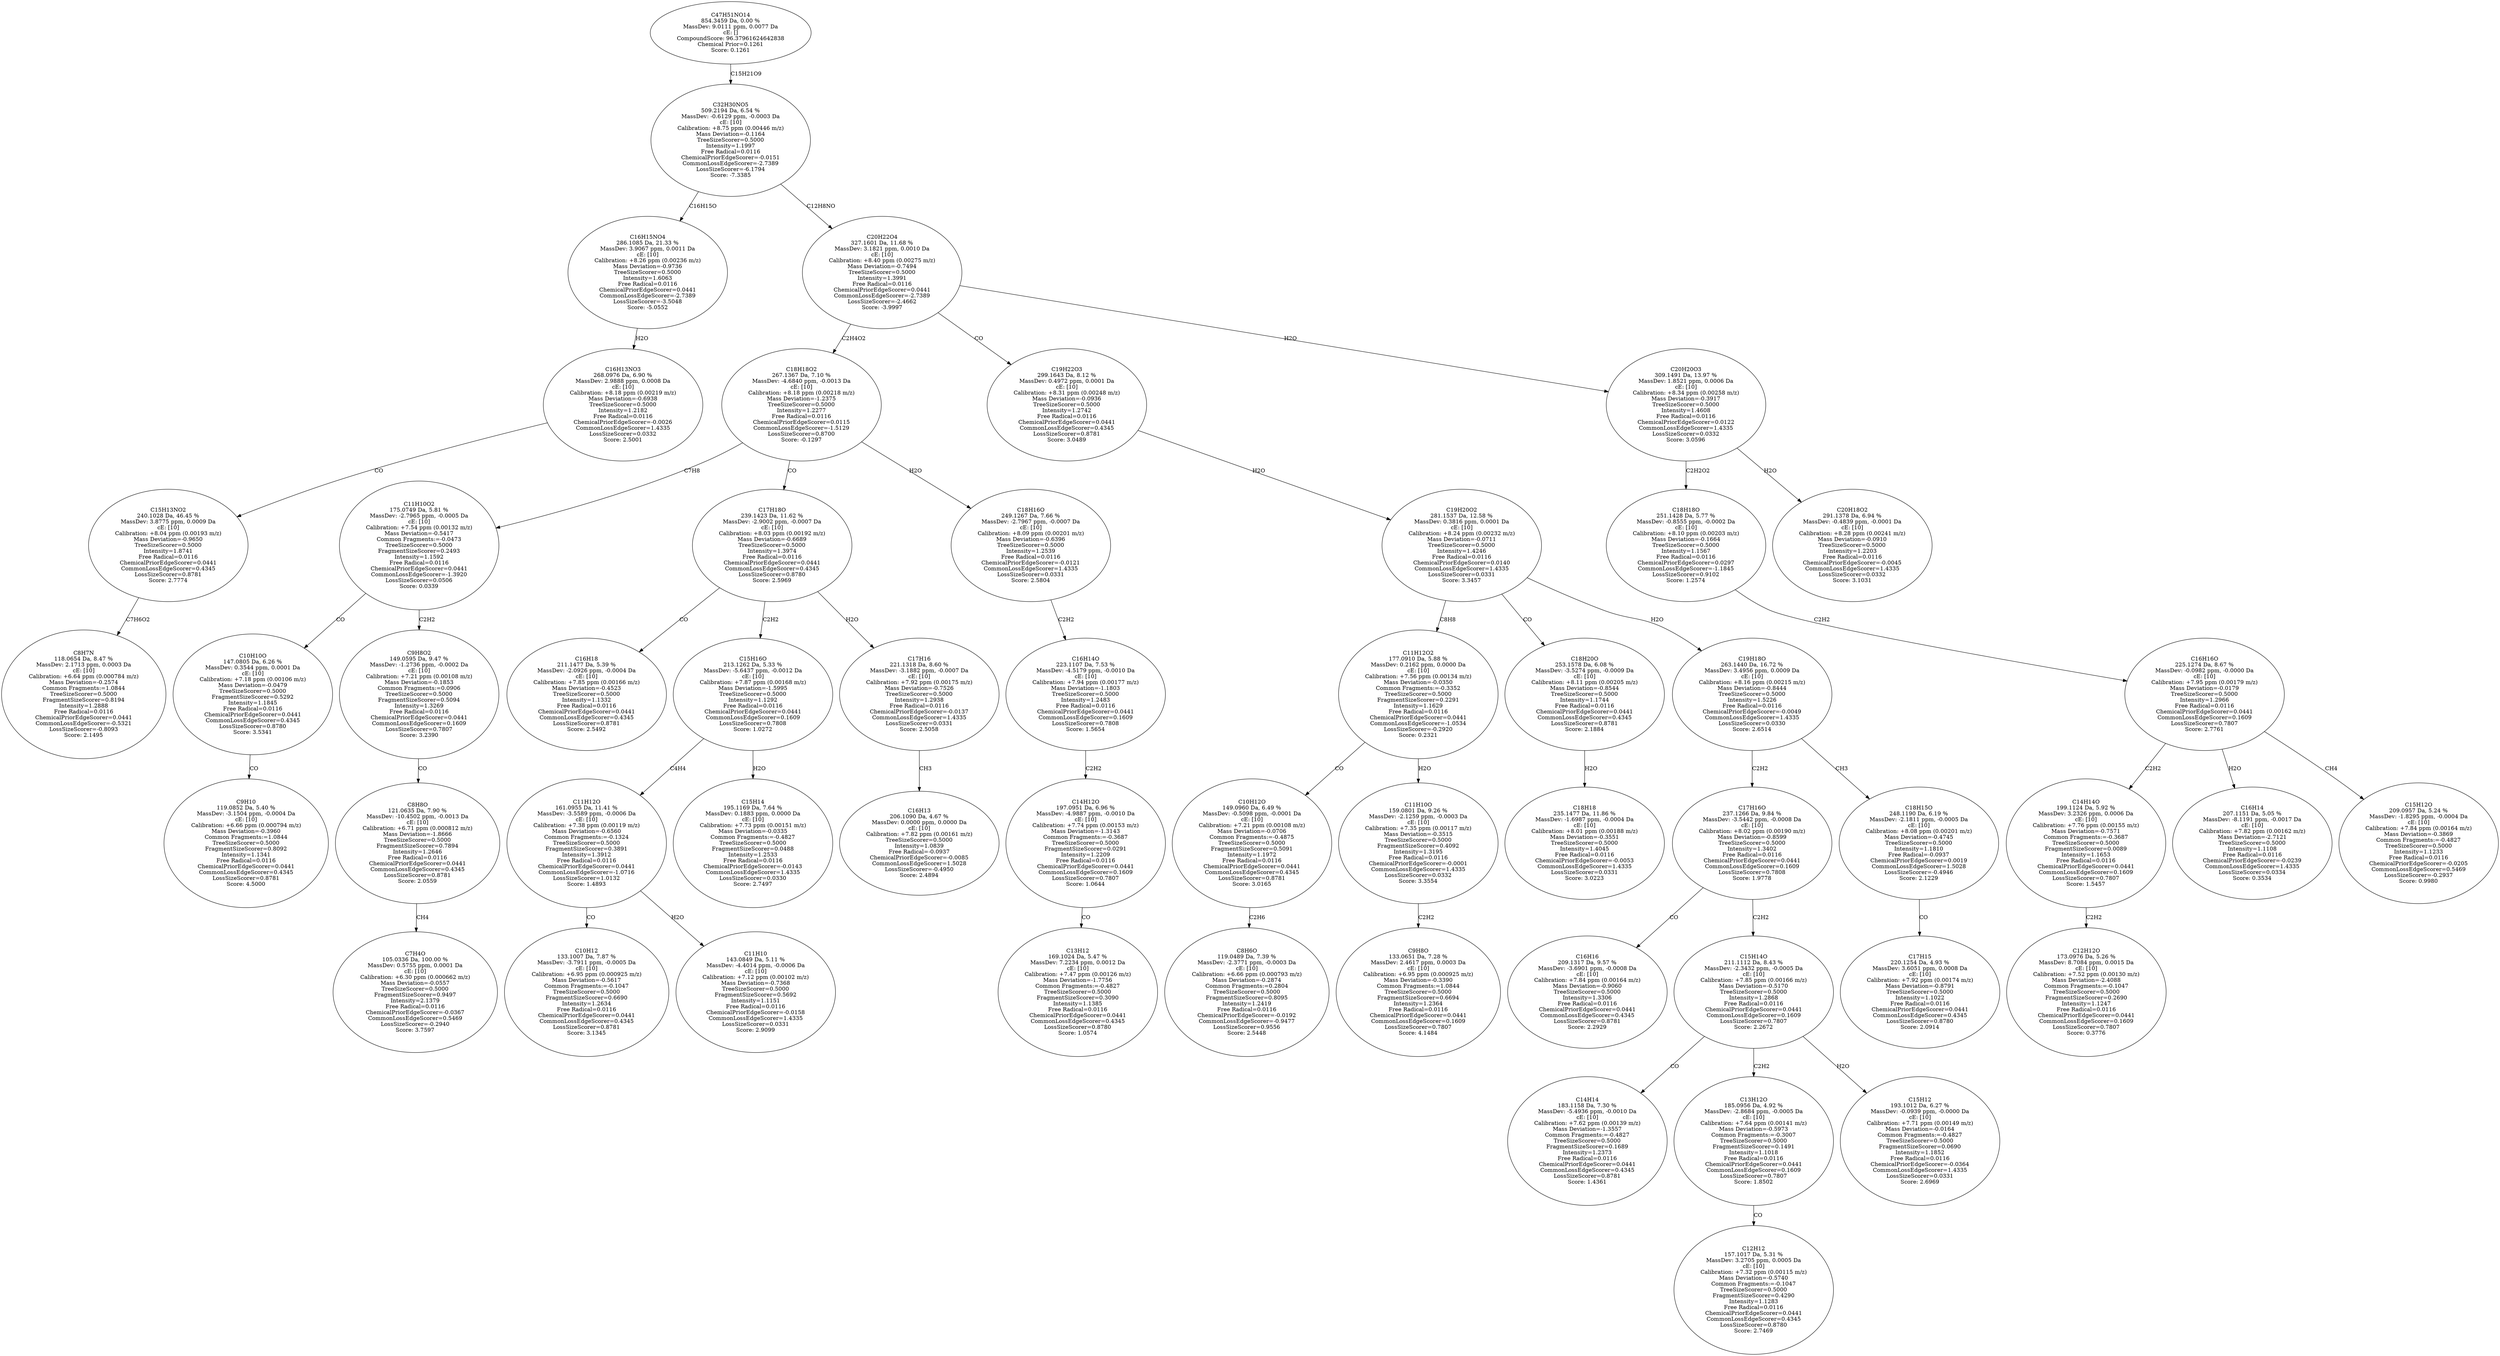 strict digraph {
v1 [label="C8H7N\n118.0654 Da, 8.47 %\nMassDev: 2.1713 ppm, 0.0003 Da\ncE: [10]\nCalibration: +6.64 ppm (0.000784 m/z)\nMass Deviation=-0.2574\nCommon Fragments:=1.0844\nTreeSizeScorer=0.5000\nFragmentSizeScorer=0.8194\nIntensity=1.2888\nFree Radical=0.0116\nChemicalPriorEdgeScorer=0.0441\nCommonLossEdgeScorer=-0.5321\nLossSizeScorer=-0.8093\nScore: 2.1495"];
v2 [label="C15H13NO2\n240.1028 Da, 46.45 %\nMassDev: 3.8775 ppm, 0.0009 Da\ncE: [10]\nCalibration: +8.04 ppm (0.00193 m/z)\nMass Deviation=-0.9650\nTreeSizeScorer=0.5000\nIntensity=1.8741\nFree Radical=0.0116\nChemicalPriorEdgeScorer=0.0441\nCommonLossEdgeScorer=0.4345\nLossSizeScorer=0.8781\nScore: 2.7774"];
v3 [label="C16H13NO3\n268.0976 Da, 6.90 %\nMassDev: 2.9888 ppm, 0.0008 Da\ncE: [10]\nCalibration: +8.18 ppm (0.00219 m/z)\nMass Deviation=-0.6938\nTreeSizeScorer=0.5000\nIntensity=1.2182\nFree Radical=0.0116\nChemicalPriorEdgeScorer=-0.0026\nCommonLossEdgeScorer=1.4335\nLossSizeScorer=0.0332\nScore: 2.5001"];
v4 [label="C16H15NO4\n286.1085 Da, 21.33 %\nMassDev: 3.9067 ppm, 0.0011 Da\ncE: [10]\nCalibration: +8.26 ppm (0.00236 m/z)\nMass Deviation=-0.9736\nTreeSizeScorer=0.5000\nIntensity=1.6063\nFree Radical=0.0116\nChemicalPriorEdgeScorer=0.0441\nCommonLossEdgeScorer=-2.7389\nLossSizeScorer=-3.5048\nScore: -5.0552"];
v5 [label="C9H10\n119.0852 Da, 5.40 %\nMassDev: -3.1504 ppm, -0.0004 Da\ncE: [10]\nCalibration: +6.66 ppm (0.000794 m/z)\nMass Deviation=-0.3960\nCommon Fragments:=1.0844\nTreeSizeScorer=0.5000\nFragmentSizeScorer=0.8092\nIntensity=1.1341\nFree Radical=0.0116\nChemicalPriorEdgeScorer=0.0441\nCommonLossEdgeScorer=0.4345\nLossSizeScorer=0.8781\nScore: 4.5000"];
v6 [label="C10H10O\n147.0805 Da, 6.26 %\nMassDev: 0.3544 ppm, 0.0001 Da\ncE: [10]\nCalibration: +7.18 ppm (0.00106 m/z)\nMass Deviation=-0.0479\nTreeSizeScorer=0.5000\nFragmentSizeScorer=0.5292\nIntensity=1.1845\nFree Radical=0.0116\nChemicalPriorEdgeScorer=0.0441\nCommonLossEdgeScorer=0.4345\nLossSizeScorer=0.8780\nScore: 3.5341"];
v7 [label="C7H4O\n105.0336 Da, 100.00 %\nMassDev: 0.5755 ppm, 0.0001 Da\ncE: [10]\nCalibration: +6.30 ppm (0.000662 m/z)\nMass Deviation=-0.0557\nTreeSizeScorer=0.5000\nFragmentSizeScorer=0.9497\nIntensity=2.1379\nFree Radical=0.0116\nChemicalPriorEdgeScorer=-0.0367\nCommonLossEdgeScorer=0.5469\nLossSizeScorer=-0.2940\nScore: 3.7597"];
v8 [label="C8H8O\n121.0635 Da, 7.90 %\nMassDev: -10.4502 ppm, -0.0013 Da\ncE: [10]\nCalibration: +6.71 ppm (0.000812 m/z)\nMass Deviation=-1.8666\nTreeSizeScorer=0.5000\nFragmentSizeScorer=0.7894\nIntensity=1.2646\nFree Radical=0.0116\nChemicalPriorEdgeScorer=0.0441\nCommonLossEdgeScorer=0.4345\nLossSizeScorer=0.8781\nScore: 2.0559"];
v9 [label="C9H8O2\n149.0595 Da, 9.47 %\nMassDev: -1.2736 ppm, -0.0002 Da\ncE: [10]\nCalibration: +7.21 ppm (0.00108 m/z)\nMass Deviation=-0.1853\nCommon Fragments:=0.0906\nTreeSizeScorer=0.5000\nFragmentSizeScorer=0.5094\nIntensity=1.3269\nFree Radical=0.0116\nChemicalPriorEdgeScorer=0.0441\nCommonLossEdgeScorer=0.1609\nLossSizeScorer=0.7807\nScore: 3.2390"];
v10 [label="C11H10O2\n175.0749 Da, 5.81 %\nMassDev: -2.7965 ppm, -0.0005 Da\ncE: [10]\nCalibration: +7.54 ppm (0.00132 m/z)\nMass Deviation=-0.5417\nCommon Fragments:=-0.0473\nTreeSizeScorer=0.5000\nFragmentSizeScorer=0.2493\nIntensity=1.1592\nFree Radical=0.0116\nChemicalPriorEdgeScorer=0.0441\nCommonLossEdgeScorer=-1.3920\nLossSizeScorer=0.0506\nScore: 0.0339"];
v11 [label="C16H18\n211.1477 Da, 5.39 %\nMassDev: -2.0926 ppm, -0.0004 Da\ncE: [10]\nCalibration: +7.85 ppm (0.00166 m/z)\nMass Deviation=-0.4523\nTreeSizeScorer=0.5000\nIntensity=1.1332\nFree Radical=0.0116\nChemicalPriorEdgeScorer=0.0441\nCommonLossEdgeScorer=0.4345\nLossSizeScorer=0.8781\nScore: 2.5492"];
v12 [label="C10H12\n133.1007 Da, 7.87 %\nMassDev: -3.7911 ppm, -0.0005 Da\ncE: [10]\nCalibration: +6.95 ppm (0.000925 m/z)\nMass Deviation=-0.5617\nCommon Fragments:=-0.1047\nTreeSizeScorer=0.5000\nFragmentSizeScorer=0.6690\nIntensity=1.2634\nFree Radical=0.0116\nChemicalPriorEdgeScorer=0.0441\nCommonLossEdgeScorer=0.4345\nLossSizeScorer=0.8781\nScore: 3.1345"];
v13 [label="C11H10\n143.0849 Da, 5.11 %\nMassDev: -4.4014 ppm, -0.0006 Da\ncE: [10]\nCalibration: +7.12 ppm (0.00102 m/z)\nMass Deviation=-0.7368\nTreeSizeScorer=0.5000\nFragmentSizeScorer=0.5692\nIntensity=1.1151\nFree Radical=0.0116\nChemicalPriorEdgeScorer=-0.0158\nCommonLossEdgeScorer=1.4335\nLossSizeScorer=0.0331\nScore: 2.9099"];
v14 [label="C11H12O\n161.0955 Da, 11.41 %\nMassDev: -3.5589 ppm, -0.0006 Da\ncE: [10]\nCalibration: +7.38 ppm (0.00119 m/z)\nMass Deviation=-0.6560\nCommon Fragments:=-0.1324\nTreeSizeScorer=0.5000\nFragmentSizeScorer=0.3891\nIntensity=1.3912\nFree Radical=0.0116\nChemicalPriorEdgeScorer=0.0441\nCommonLossEdgeScorer=-1.0716\nLossSizeScorer=1.0132\nScore: 1.4893"];
v15 [label="C15H14\n195.1169 Da, 7.64 %\nMassDev: 0.1883 ppm, 0.0000 Da\ncE: [10]\nCalibration: +7.73 ppm (0.00151 m/z)\nMass Deviation=-0.0335\nCommon Fragments:=-0.4827\nTreeSizeScorer=0.5000\nFragmentSizeScorer=0.0488\nIntensity=1.2533\nFree Radical=0.0116\nChemicalPriorEdgeScorer=-0.0143\nCommonLossEdgeScorer=1.4335\nLossSizeScorer=0.0330\nScore: 2.7497"];
v16 [label="C15H16O\n213.1262 Da, 5.33 %\nMassDev: -5.6437 ppm, -0.0012 Da\ncE: [10]\nCalibration: +7.87 ppm (0.00168 m/z)\nMass Deviation=-1.5995\nTreeSizeScorer=0.5000\nIntensity=1.1292\nFree Radical=0.0116\nChemicalPriorEdgeScorer=0.0441\nCommonLossEdgeScorer=0.1609\nLossSizeScorer=0.7808\nScore: 1.0272"];
v17 [label="C16H13\n206.1090 Da, 4.67 %\nMassDev: 0.0000 ppm, 0.0000 Da\ncE: [10]\nCalibration: +7.82 ppm (0.00161 m/z)\nTreeSizeScorer=0.5000\nIntensity=1.0839\nFree Radical=-0.0937\nChemicalPriorEdgeScorer=-0.0085\nCommonLossEdgeScorer=1.5028\nLossSizeScorer=-0.4950\nScore: 2.4894"];
v18 [label="C17H16\n221.1318 Da, 8.60 %\nMassDev: -3.1882 ppm, -0.0007 Da\ncE: [10]\nCalibration: +7.92 ppm (0.00175 m/z)\nMass Deviation=-0.7526\nTreeSizeScorer=0.5000\nIntensity=1.2938\nFree Radical=0.0116\nChemicalPriorEdgeScorer=-0.0137\nCommonLossEdgeScorer=1.4335\nLossSizeScorer=0.0331\nScore: 2.5058"];
v19 [label="C17H18O\n239.1423 Da, 11.62 %\nMassDev: -2.9002 ppm, -0.0007 Da\ncE: [10]\nCalibration: +8.03 ppm (0.00192 m/z)\nMass Deviation=-0.6689\nTreeSizeScorer=0.5000\nIntensity=1.3974\nFree Radical=0.0116\nChemicalPriorEdgeScorer=0.0441\nCommonLossEdgeScorer=0.4345\nLossSizeScorer=0.8780\nScore: 2.5969"];
v20 [label="C13H12\n169.1024 Da, 5.47 %\nMassDev: 7.2234 ppm, 0.0012 Da\ncE: [10]\nCalibration: +7.47 ppm (0.00126 m/z)\nMass Deviation=-1.7756\nCommon Fragments:=-0.4827\nTreeSizeScorer=0.5000\nFragmentSizeScorer=0.3090\nIntensity=1.1385\nFree Radical=0.0116\nChemicalPriorEdgeScorer=0.0441\nCommonLossEdgeScorer=0.4345\nLossSizeScorer=0.8780\nScore: 1.0574"];
v21 [label="C14H12O\n197.0951 Da, 6.96 %\nMassDev: -4.9887 ppm, -0.0010 Da\ncE: [10]\nCalibration: +7.74 ppm (0.00153 m/z)\nMass Deviation=-1.3143\nCommon Fragments:=-0.3687\nTreeSizeScorer=0.5000\nFragmentSizeScorer=0.0291\nIntensity=1.2209\nFree Radical=0.0116\nChemicalPriorEdgeScorer=0.0441\nCommonLossEdgeScorer=0.1609\nLossSizeScorer=0.7807\nScore: 1.0644"];
v22 [label="C16H14O\n223.1107 Da, 7.53 %\nMassDev: -4.5179 ppm, -0.0010 Da\ncE: [10]\nCalibration: +7.94 ppm (0.00177 m/z)\nMass Deviation=-1.1803\nTreeSizeScorer=0.5000\nIntensity=1.2483\nFree Radical=0.0116\nChemicalPriorEdgeScorer=0.0441\nCommonLossEdgeScorer=0.1609\nLossSizeScorer=0.7808\nScore: 1.5654"];
v23 [label="C18H16O\n249.1267 Da, 7.66 %\nMassDev: -2.7967 ppm, -0.0007 Da\ncE: [10]\nCalibration: +8.09 ppm (0.00201 m/z)\nMass Deviation=-0.6396\nTreeSizeScorer=0.5000\nIntensity=1.2539\nFree Radical=0.0116\nChemicalPriorEdgeScorer=-0.0121\nCommonLossEdgeScorer=1.4335\nLossSizeScorer=0.0331\nScore: 2.5804"];
v24 [label="C18H18O2\n267.1367 Da, 7.10 %\nMassDev: -4.6840 ppm, -0.0013 Da\ncE: [10]\nCalibration: +8.18 ppm (0.00218 m/z)\nMass Deviation=-1.2375\nTreeSizeScorer=0.5000\nIntensity=1.2277\nFree Radical=0.0116\nChemicalPriorEdgeScorer=0.0115\nCommonLossEdgeScorer=-1.5129\nLossSizeScorer=0.8700\nScore: -0.1297"];
v25 [label="C8H6O\n119.0489 Da, 7.39 %\nMassDev: -2.3771 ppm, -0.0003 Da\ncE: [10]\nCalibration: +6.66 ppm (0.000793 m/z)\nMass Deviation=-0.2874\nCommon Fragments:=0.2804\nTreeSizeScorer=0.5000\nFragmentSizeScorer=0.8095\nIntensity=1.2419\nFree Radical=0.0116\nChemicalPriorEdgeScorer=-0.0192\nCommonLossEdgeScorer=-0.9477\nLossSizeScorer=0.9556\nScore: 2.5448"];
v26 [label="C10H12O\n149.0960 Da, 6.49 %\nMassDev: -0.5098 ppm, -0.0001 Da\ncE: [10]\nCalibration: +7.21 ppm (0.00108 m/z)\nMass Deviation=-0.0706\nCommon Fragments:=-0.4875\nTreeSizeScorer=0.5000\nFragmentSizeScorer=0.5091\nIntensity=1.1972\nFree Radical=0.0116\nChemicalPriorEdgeScorer=0.0441\nCommonLossEdgeScorer=0.4345\nLossSizeScorer=0.8781\nScore: 3.0165"];
v27 [label="C9H8O\n133.0651 Da, 7.28 %\nMassDev: 2.4617 ppm, 0.0003 Da\ncE: [10]\nCalibration: +6.95 ppm (0.000925 m/z)\nMass Deviation=-0.3390\nCommon Fragments:=1.0844\nTreeSizeScorer=0.5000\nFragmentSizeScorer=0.6694\nIntensity=1.2364\nFree Radical=0.0116\nChemicalPriorEdgeScorer=0.0441\nCommonLossEdgeScorer=0.1609\nLossSizeScorer=0.7807\nScore: 4.1484"];
v28 [label="C11H10O\n159.0801 Da, 9.26 %\nMassDev: -2.1259 ppm, -0.0003 Da\ncE: [10]\nCalibration: +7.35 ppm (0.00117 m/z)\nMass Deviation=-0.3515\nTreeSizeScorer=0.5000\nFragmentSizeScorer=0.4092\nIntensity=1.3195\nFree Radical=0.0116\nChemicalPriorEdgeScorer=-0.0001\nCommonLossEdgeScorer=1.4335\nLossSizeScorer=0.0332\nScore: 3.3554"];
v29 [label="C11H12O2\n177.0910 Da, 5.88 %\nMassDev: 0.2162 ppm, 0.0000 Da\ncE: [10]\nCalibration: +7.56 ppm (0.00134 m/z)\nMass Deviation=-0.0350\nCommon Fragments:=-0.3352\nTreeSizeScorer=0.5000\nFragmentSizeScorer=0.2291\nIntensity=1.1629\nFree Radical=0.0116\nChemicalPriorEdgeScorer=0.0441\nCommonLossEdgeScorer=-1.0534\nLossSizeScorer=-0.2920\nScore: 0.2321"];
v30 [label="C18H18\n235.1477 Da, 11.86 %\nMassDev: -1.6987 ppm, -0.0004 Da\ncE: [10]\nCalibration: +8.01 ppm (0.00188 m/z)\nMass Deviation=-0.3551\nTreeSizeScorer=0.5000\nIntensity=1.4045\nFree Radical=0.0116\nChemicalPriorEdgeScorer=-0.0053\nCommonLossEdgeScorer=1.4335\nLossSizeScorer=0.0331\nScore: 3.0223"];
v31 [label="C18H20O\n253.1578 Da, 6.08 %\nMassDev: -3.5274 ppm, -0.0009 Da\ncE: [10]\nCalibration: +8.11 ppm (0.00205 m/z)\nMass Deviation=-0.8544\nTreeSizeScorer=0.5000\nIntensity=1.1744\nFree Radical=0.0116\nChemicalPriorEdgeScorer=0.0441\nCommonLossEdgeScorer=0.4345\nLossSizeScorer=0.8781\nScore: 2.1884"];
v32 [label="C16H16\n209.1317 Da, 9.57 %\nMassDev: -3.6901 ppm, -0.0008 Da\ncE: [10]\nCalibration: +7.84 ppm (0.00164 m/z)\nMass Deviation=-0.9060\nTreeSizeScorer=0.5000\nIntensity=1.3306\nFree Radical=0.0116\nChemicalPriorEdgeScorer=0.0441\nCommonLossEdgeScorer=0.4345\nLossSizeScorer=0.8781\nScore: 2.2929"];
v33 [label="C14H14\n183.1158 Da, 7.30 %\nMassDev: -5.4936 ppm, -0.0010 Da\ncE: [10]\nCalibration: +7.62 ppm (0.00139 m/z)\nMass Deviation=-1.3557\nCommon Fragments:=-0.4827\nTreeSizeScorer=0.5000\nFragmentSizeScorer=0.1689\nIntensity=1.2373\nFree Radical=0.0116\nChemicalPriorEdgeScorer=0.0441\nCommonLossEdgeScorer=0.4345\nLossSizeScorer=0.8781\nScore: 1.4361"];
v34 [label="C12H12\n157.1017 Da, 5.31 %\nMassDev: 3.2705 ppm, 0.0005 Da\ncE: [10]\nCalibration: +7.32 ppm (0.00115 m/z)\nMass Deviation=-0.5740\nCommon Fragments:=-0.1047\nTreeSizeScorer=0.5000\nFragmentSizeScorer=0.4290\nIntensity=1.1283\nFree Radical=0.0116\nChemicalPriorEdgeScorer=0.0441\nCommonLossEdgeScorer=0.4345\nLossSizeScorer=0.8780\nScore: 2.7469"];
v35 [label="C13H12O\n185.0956 Da, 4.92 %\nMassDev: -2.8684 ppm, -0.0005 Da\ncE: [10]\nCalibration: +7.64 ppm (0.00141 m/z)\nMass Deviation=-0.5973\nCommon Fragments:=-0.3007\nTreeSizeScorer=0.5000\nFragmentSizeScorer=0.1491\nIntensity=1.1018\nFree Radical=0.0116\nChemicalPriorEdgeScorer=0.0441\nCommonLossEdgeScorer=0.1609\nLossSizeScorer=0.7807\nScore: 1.8502"];
v36 [label="C15H12\n193.1012 Da, 6.27 %\nMassDev: -0.0939 ppm, -0.0000 Da\ncE: [10]\nCalibration: +7.71 ppm (0.00149 m/z)\nMass Deviation=-0.0164\nCommon Fragments:=-0.4827\nTreeSizeScorer=0.5000\nFragmentSizeScorer=0.0690\nIntensity=1.1852\nFree Radical=0.0116\nChemicalPriorEdgeScorer=-0.0364\nCommonLossEdgeScorer=1.4335\nLossSizeScorer=0.0331\nScore: 2.6969"];
v37 [label="C15H14O\n211.1112 Da, 8.43 %\nMassDev: -2.3432 ppm, -0.0005 Da\ncE: [10]\nCalibration: +7.85 ppm (0.00166 m/z)\nMass Deviation=-0.5170\nTreeSizeScorer=0.5000\nIntensity=1.2868\nFree Radical=0.0116\nChemicalPriorEdgeScorer=0.0441\nCommonLossEdgeScorer=0.1609\nLossSizeScorer=0.7807\nScore: 2.2672"];
v38 [label="C17H16O\n237.1266 Da, 9.84 %\nMassDev: -3.5442 ppm, -0.0008 Da\ncE: [10]\nCalibration: +8.02 ppm (0.00190 m/z)\nMass Deviation=-0.8599\nTreeSizeScorer=0.5000\nIntensity=1.3402\nFree Radical=0.0116\nChemicalPriorEdgeScorer=0.0441\nCommonLossEdgeScorer=0.1609\nLossSizeScorer=0.7808\nScore: 1.9778"];
v39 [label="C17H15\n220.1254 Da, 4.93 %\nMassDev: 3.6051 ppm, 0.0008 Da\ncE: [10]\nCalibration: +7.92 ppm (0.00174 m/z)\nMass Deviation=-0.8791\nTreeSizeScorer=0.5000\nIntensity=1.1022\nFree Radical=0.0116\nChemicalPriorEdgeScorer=0.0441\nCommonLossEdgeScorer=0.4345\nLossSizeScorer=0.8780\nScore: 2.0914"];
v40 [label="C18H15O\n248.1190 Da, 6.19 %\nMassDev: -2.1811 ppm, -0.0005 Da\ncE: [10]\nCalibration: +8.08 ppm (0.00201 m/z)\nMass Deviation=-0.4745\nTreeSizeScorer=0.5000\nIntensity=1.1810\nFree Radical=-0.0937\nChemicalPriorEdgeScorer=0.0019\nCommonLossEdgeScorer=1.5028\nLossSizeScorer=-0.4946\nScore: 2.1229"];
v41 [label="C19H18O\n263.1440 Da, 16.72 %\nMassDev: 3.4956 ppm, 0.0009 Da\ncE: [10]\nCalibration: +8.16 ppm (0.00215 m/z)\nMass Deviation=-0.8444\nTreeSizeScorer=0.5000\nIntensity=1.5226\nFree Radical=0.0116\nChemicalPriorEdgeScorer=-0.0049\nCommonLossEdgeScorer=1.4335\nLossSizeScorer=0.0330\nScore: 2.6514"];
v42 [label="C19H20O2\n281.1537 Da, 12.58 %\nMassDev: 0.3816 ppm, 0.0001 Da\ncE: [10]\nCalibration: +8.24 ppm (0.00232 m/z)\nMass Deviation=-0.0711\nTreeSizeScorer=0.5000\nIntensity=1.4246\nFree Radical=0.0116\nChemicalPriorEdgeScorer=0.0140\nCommonLossEdgeScorer=1.4335\nLossSizeScorer=0.0331\nScore: 3.3457"];
v43 [label="C19H22O3\n299.1643 Da, 8.12 %\nMassDev: 0.4972 ppm, 0.0001 Da\ncE: [10]\nCalibration: +8.31 ppm (0.00248 m/z)\nMass Deviation=-0.0936\nTreeSizeScorer=0.5000\nIntensity=1.2742\nFree Radical=0.0116\nChemicalPriorEdgeScorer=0.0441\nCommonLossEdgeScorer=0.4345\nLossSizeScorer=0.8781\nScore: 3.0489"];
v44 [label="C12H12O\n173.0976 Da, 5.26 %\nMassDev: 8.7084 ppm, 0.0015 Da\ncE: [10]\nCalibration: +7.52 ppm (0.00130 m/z)\nMass Deviation=-2.4088\nCommon Fragments:=-0.1047\nTreeSizeScorer=0.5000\nFragmentSizeScorer=0.2690\nIntensity=1.1247\nFree Radical=0.0116\nChemicalPriorEdgeScorer=0.0441\nCommonLossEdgeScorer=0.1609\nLossSizeScorer=0.7807\nScore: 0.3776"];
v45 [label="C14H14O\n199.1124 Da, 5.92 %\nMassDev: 3.2326 ppm, 0.0006 Da\ncE: [10]\nCalibration: +7.76 ppm (0.00155 m/z)\nMass Deviation=-0.7571\nCommon Fragments:=-0.3687\nTreeSizeScorer=0.5000\nFragmentSizeScorer=0.0089\nIntensity=1.1653\nFree Radical=0.0116\nChemicalPriorEdgeScorer=0.0441\nCommonLossEdgeScorer=0.1609\nLossSizeScorer=0.7807\nScore: 1.5457"];
v46 [label="C16H14\n207.1151 Da, 5.05 %\nMassDev: -8.1191 ppm, -0.0017 Da\ncE: [10]\nCalibration: +7.82 ppm (0.00162 m/z)\nMass Deviation=-2.7121\nTreeSizeScorer=0.5000\nIntensity=1.1108\nFree Radical=0.0116\nChemicalPriorEdgeScorer=-0.0239\nCommonLossEdgeScorer=1.4335\nLossSizeScorer=0.0334\nScore: 0.3534"];
v47 [label="C15H12O\n209.0957 Da, 5.24 %\nMassDev: -1.8295 ppm, -0.0004 Da\ncE: [10]\nCalibration: +7.84 ppm (0.00164 m/z)\nMass Deviation=-0.3869\nCommon Fragments:=-0.4827\nTreeSizeScorer=0.5000\nIntensity=1.1233\nFree Radical=0.0116\nChemicalPriorEdgeScorer=-0.0205\nCommonLossEdgeScorer=0.5469\nLossSizeScorer=-0.2937\nScore: 0.9980"];
v48 [label="C16H16O\n225.1274 Da, 8.67 %\nMassDev: -0.0982 ppm, -0.0000 Da\ncE: [10]\nCalibration: +7.95 ppm (0.00179 m/z)\nMass Deviation=-0.0179\nTreeSizeScorer=0.5000\nIntensity=1.2966\nFree Radical=0.0116\nChemicalPriorEdgeScorer=0.0441\nCommonLossEdgeScorer=0.1609\nLossSizeScorer=0.7807\nScore: 2.7761"];
v49 [label="C18H18O\n251.1428 Da, 5.77 %\nMassDev: -0.8555 ppm, -0.0002 Da\ncE: [10]\nCalibration: +8.10 ppm (0.00203 m/z)\nMass Deviation=-0.1664\nTreeSizeScorer=0.5000\nIntensity=1.1567\nFree Radical=0.0116\nChemicalPriorEdgeScorer=0.0297\nCommonLossEdgeScorer=-1.1845\nLossSizeScorer=0.9102\nScore: 1.2574"];
v50 [label="C20H18O2\n291.1378 Da, 6.94 %\nMassDev: -0.4839 ppm, -0.0001 Da\ncE: [10]\nCalibration: +8.28 ppm (0.00241 m/z)\nMass Deviation=-0.0910\nTreeSizeScorer=0.5000\nIntensity=1.2203\nFree Radical=0.0116\nChemicalPriorEdgeScorer=-0.0045\nCommonLossEdgeScorer=1.4335\nLossSizeScorer=0.0332\nScore: 3.1031"];
v51 [label="C20H20O3\n309.1491 Da, 13.97 %\nMassDev: 1.8521 ppm, 0.0006 Da\ncE: [10]\nCalibration: +8.34 ppm (0.00258 m/z)\nMass Deviation=-0.3917\nTreeSizeScorer=0.5000\nIntensity=1.4608\nFree Radical=0.0116\nChemicalPriorEdgeScorer=0.0122\nCommonLossEdgeScorer=1.4335\nLossSizeScorer=0.0332\nScore: 3.0596"];
v52 [label="C20H22O4\n327.1601 Da, 11.68 %\nMassDev: 3.1821 ppm, 0.0010 Da\ncE: [10]\nCalibration: +8.40 ppm (0.00275 m/z)\nMass Deviation=-0.7494\nTreeSizeScorer=0.5000\nIntensity=1.3991\nFree Radical=0.0116\nChemicalPriorEdgeScorer=0.0441\nCommonLossEdgeScorer=-2.7389\nLossSizeScorer=-2.4662\nScore: -3.9997"];
v53 [label="C32H30NO5\n509.2194 Da, 6.54 %\nMassDev: -0.6129 ppm, -0.0003 Da\ncE: [10]\nCalibration: +8.75 ppm (0.00446 m/z)\nMass Deviation=-0.1164\nTreeSizeScorer=0.5000\nIntensity=1.1997\nFree Radical=0.0116\nChemicalPriorEdgeScorer=-0.0151\nCommonLossEdgeScorer=-2.7389\nLossSizeScorer=-6.1794\nScore: -7.3385"];
v54 [label="C47H51NO14\n854.3459 Da, 0.00 %\nMassDev: 9.0111 ppm, 0.0077 Da\ncE: []\nCompoundScore: 96.37961624642838\nChemical Prior=0.1261\nScore: 0.1261"];
v2 -> v1 [label="C7H6O2"];
v3 -> v2 [label="CO"];
v4 -> v3 [label="H2O"];
v53 -> v4 [label="C16H15O"];
v6 -> v5 [label="CO"];
v10 -> v6 [label="CO"];
v8 -> v7 [label="CH4"];
v9 -> v8 [label="CO"];
v10 -> v9 [label="C2H2"];
v24 -> v10 [label="C7H8"];
v19 -> v11 [label="CO"];
v14 -> v12 [label="CO"];
v14 -> v13 [label="H2O"];
v16 -> v14 [label="C4H4"];
v16 -> v15 [label="H2O"];
v19 -> v16 [label="C2H2"];
v18 -> v17 [label="CH3"];
v19 -> v18 [label="H2O"];
v24 -> v19 [label="CO"];
v21 -> v20 [label="CO"];
v22 -> v21 [label="C2H2"];
v23 -> v22 [label="C2H2"];
v24 -> v23 [label="H2O"];
v52 -> v24 [label="C2H4O2"];
v26 -> v25 [label="C2H6"];
v29 -> v26 [label="CO"];
v28 -> v27 [label="C2H2"];
v29 -> v28 [label="H2O"];
v42 -> v29 [label="C8H8"];
v31 -> v30 [label="H2O"];
v42 -> v31 [label="CO"];
v38 -> v32 [label="CO"];
v37 -> v33 [label="CO"];
v35 -> v34 [label="CO"];
v37 -> v35 [label="C2H2"];
v37 -> v36 [label="H2O"];
v38 -> v37 [label="C2H2"];
v41 -> v38 [label="C2H2"];
v40 -> v39 [label="CO"];
v41 -> v40 [label="CH3"];
v42 -> v41 [label="H2O"];
v43 -> v42 [label="H2O"];
v52 -> v43 [label="CO"];
v45 -> v44 [label="C2H2"];
v48 -> v45 [label="C2H2"];
v48 -> v46 [label="H2O"];
v48 -> v47 [label="CH4"];
v49 -> v48 [label="C2H2"];
v51 -> v49 [label="C2H2O2"];
v51 -> v50 [label="H2O"];
v52 -> v51 [label="H2O"];
v53 -> v52 [label="C12H8NO"];
v54 -> v53 [label="C15H21O9"];
}